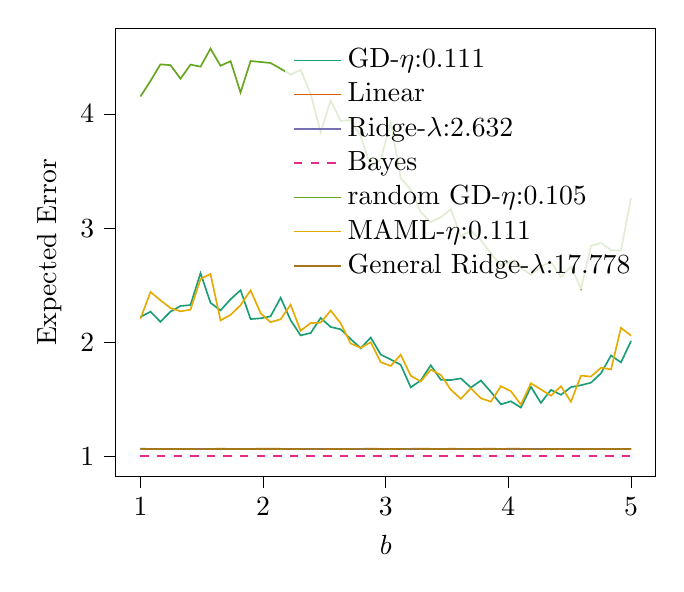 % This file was created with tikzplotlib v0.10.1.
\begin{tikzpicture}

\definecolor{chocolate217952}{RGB}{217,95,2}
\definecolor{darkcyan27158119}{RGB}{27,158,119}
\definecolor{darkgoldenrod16611829}{RGB}{166,118,29}
\definecolor{darkgray176}{RGB}{176,176,176}
\definecolor{deeppink23141138}{RGB}{231,41,138}
\definecolor{lightslategray117112179}{RGB}{117,112,179}
\definecolor{olivedrab10216630}{RGB}{102,166,30}
\definecolor{orange2301712}{RGB}{230,171,2}

\begin{axis}[
legend cell align={left},
legend style={fill opacity=0.8, draw opacity=1, text opacity=1, draw=none},
tick align=outside,
tick pos=left,
x grid style={darkgray176},
xlabel={\(\displaystyle b\)},
xmin=0.8, xmax=5.2,
xtick style={color=black},
y grid style={darkgray176},
ylabel={Expected Error},
ymin=0.821, ymax=4.753,
ytick style={color=black}
]
\addplot [semithick, darkcyan27158119]
table {%
1 2.221
1.082 2.267
1.163 2.178
1.245 2.268
1.327 2.317
1.408 2.325
1.49 2.605
1.571 2.345
1.653 2.278
1.735 2.376
1.816 2.455
1.898 2.202
1.98 2.209
2.061 2.226
2.143 2.389
2.224 2.193
2.306 2.059
2.388 2.08
2.469 2.212
2.551 2.133
2.633 2.112
2.714 2.027
2.796 1.947
2.878 2.04
2.959 1.891
3.041 1.847
3.122 1.801
3.204 1.603
3.286 1.665
3.367 1.797
3.449 1.67
3.531 1.667
3.612 1.682
3.694 1.601
3.776 1.663
3.857 1.564
3.939 1.454
4.02 1.481
4.102 1.426
4.184 1.608
4.265 1.467
4.347 1.581
4.429 1.538
4.51 1.605
4.592 1.622
4.673 1.644
4.755 1.727
4.837 1.883
4.918 1.822
5 2.01
};
\addlegendentry{GD-$\eta$:0.111}
\addplot [semithick, chocolate217952]
table {%
1 1.065
1.082 1.063
1.163 1.064
1.245 1.064
1.327 1.064
1.408 1.064
1.49 1.063
1.571 1.063
1.653 1.065
1.735 1.063
1.816 1.062
1.898 1.063
1.98 1.065
2.061 1.065
2.143 1.064
2.224 1.064
2.306 1.064
2.388 1.064
2.469 1.064
2.551 1.063
2.633 1.064
2.714 1.064
2.796 1.063
2.878 1.066
2.959 1.063
3.041 1.064
3.122 1.064
3.204 1.064
3.286 1.065
3.367 1.064
3.449 1.062
3.531 1.065
3.612 1.063
3.694 1.063
3.776 1.064
3.857 1.065
3.939 1.063
4.02 1.065
4.102 1.064
4.184 1.064
4.265 1.063
4.347 1.064
4.429 1.063
4.51 1.064
4.592 1.064
4.673 1.064
4.755 1.063
4.837 1.064
4.918 1.063
5 1.064
};
\addlegendentry{Linear}
\addplot [semithick, lightslategray117112179]
table {%
1 1.064
1.082 1.063
1.163 1.064
1.245 1.062
1.327 1.062
1.408 1.062
1.49 1.062
1.571 1.063
1.653 1.061
1.735 1.063
1.816 1.063
1.898 1.062
1.98 1.063
2.061 1.062
2.143 1.064
2.224 1.062
2.306 1.063
2.388 1.062
2.469 1.062
2.551 1.062
2.633 1.063
2.714 1.063
2.796 1.062
2.878 1.064
2.959 1.062
3.041 1.062
3.122 1.064
3.204 1.061
3.286 1.062
3.367 1.064
3.449 1.062
3.531 1.062
3.612 1.063
3.694 1.062
3.776 1.063
3.857 1.063
3.939 1.064
4.02 1.062
4.102 1.061
4.184 1.062
4.265 1.062
4.347 1.061
4.429 1.064
4.51 1.062
4.592 1.06
4.673 1.063
4.755 1.062
4.837 1.063
4.918 1.063
5 1.063
};
\addlegendentry{Ridge-$\lambda$:2.632}
\addplot [semithick, deeppink23141138, dashed]
table {%
1 1.0
1.082 1.0
1.163 1.0
1.245 1.0
1.327 1.0
1.408 1.0
1.49 1.0
1.571 1.0
1.653 1.0
1.735 1.0
1.816 1.0
1.898 1.0
1.98 1.0
2.061 1.0
2.143 1.0
2.224 1.0
2.306 1.0
2.388 1.0
2.469 1.0
2.551 1.0
2.633 1.0
2.714 1.0
2.796 1.0
2.878 1.0
2.959 1.0
3.041 1.0
3.122 1.0
3.204 1.0
3.286 1.0
3.367 1.0
3.449 1.0
3.531 1.0
3.612 1.0
3.694 1.0
3.776 1.0
3.857 1.0
3.939 1.0
4.02 1.0
4.102 1.0
4.184 1.0
4.265 1.0
4.347 1.0
4.429 1.0
4.51 1.0
4.592 1.0
4.673 1.0
4.755 1.0
4.837 1.0
4.918 1.0
5 1.0
};
\addlegendentry{Bayes}
\addplot [semithick, olivedrab10216630]
table {%
1 4.154
1.082 4.291
1.163 4.436
1.245 4.429
1.327 4.31
1.408 4.434
1.49 4.416
1.571 4.574
1.653 4.424
1.735 4.464
1.816 4.189
1.898 4.465
1.98 4.457
2.061 4.448
2.143 4.398
2.224 4.347
2.306 4.387
2.388 4.177
2.469 3.841
2.551 4.119
2.633 3.94
2.714 3.947
2.796 3.806
2.878 3.537
2.959 3.602
3.041 3.926
3.122 3.437
3.204 3.339
3.286 3.14
3.367 3.053
3.449 3.095
3.531 3.164
3.612 2.929
3.694 2.978
3.776 2.895
3.857 2.778
3.939 2.671
4.02 2.706
4.102 2.651
4.184 2.591
4.265 2.663
4.347 2.703
4.429 2.569
4.51 2.663
4.592 2.468
4.673 2.843
4.755 2.869
4.837 2.806
4.918 2.803
5 3.265
};
\addlegendentry{random GD-$\eta$:0.105}
\addplot [semithick, orange2301712]
table {%
1 2.205
1.082 2.44
1.163 2.367
1.245 2.299
1.327 2.27
1.408 2.285
1.49 2.553
1.571 2.598
1.653 2.19
1.735 2.239
1.816 2.324
1.898 2.454
1.98 2.253
2.061 2.175
2.143 2.2
2.224 2.328
2.306 2.1
2.388 2.167
2.469 2.171
2.551 2.277
2.633 2.165
2.714 1.988
2.796 1.95
2.878 1.999
2.959 1.824
3.041 1.791
3.122 1.89
3.204 1.705
3.286 1.655
3.367 1.759
3.449 1.712
3.531 1.582
3.612 1.503
3.694 1.594
3.776 1.507
3.857 1.478
3.939 1.613
4.02 1.57
4.102 1.452
4.184 1.639
4.265 1.585
4.347 1.53
4.429 1.613
4.51 1.477
4.592 1.706
4.673 1.698
4.755 1.775
4.837 1.761
4.918 2.125
5 2.057
};
\addlegendentry{MAML-$\eta$:0.111}
\addplot [semithick, darkgoldenrod16611829]
table {%
1 1.062
1.082 1.062
1.163 1.062
1.245 1.063
1.327 1.062
1.408 1.063
1.49 1.061
1.571 1.063
1.653 1.063
1.735 1.063
1.816 1.063
1.898 1.062
1.98 1.063
2.061 1.063
2.143 1.062
2.224 1.063
2.306 1.063
2.388 1.064
2.469 1.061
2.551 1.063
2.633 1.062
2.714 1.063
2.796 1.064
2.878 1.063
2.959 1.062
3.041 1.063
3.122 1.063
3.204 1.064
3.286 1.063
3.367 1.063
3.449 1.063
3.531 1.062
3.612 1.064
3.694 1.062
3.776 1.062
3.857 1.062
3.939 1.062
4.02 1.064
4.102 1.064
4.184 1.062
4.265 1.061
4.347 1.063
4.429 1.063
4.51 1.062
4.592 1.062
4.673 1.063
4.755 1.063
4.837 1.062
4.918 1.062
5 1.062
};
\addlegendentry{General Ridge-$\lambda$:17.778}
\end{axis}

\end{tikzpicture}
